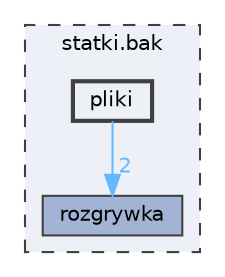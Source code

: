 digraph "statki.bak/pliki"
{
 // LATEX_PDF_SIZE
  bgcolor="transparent";
  edge [fontname=Helvetica,fontsize=10,labelfontname=Helvetica,labelfontsize=10];
  node [fontname=Helvetica,fontsize=10,shape=box,height=0.2,width=0.4];
  compound=true
  subgraph clusterdir_f0e24b85889118eba10333c17e4ebc22 {
    graph [ bgcolor="#edf0f7", pencolor="grey25", label="statki.bak", fontname=Helvetica,fontsize=10 style="filled,dashed", URL="dir_f0e24b85889118eba10333c17e4ebc22.html",tooltip=""]
  dir_a34eb1a9fec2555a808e5a32d0f79042 [label="rozgrywka", fillcolor="#a2b4d6", color="grey25", style="filled", URL="dir_a34eb1a9fec2555a808e5a32d0f79042.html",tooltip=""];
  dir_88060b3ca3ef1d0e207bd3bf6f604b84 [label="pliki", fillcolor="#edf0f7", color="grey25", style="filled,bold", URL="dir_88060b3ca3ef1d0e207bd3bf6f604b84.html",tooltip=""];
  }
  dir_88060b3ca3ef1d0e207bd3bf6f604b84->dir_a34eb1a9fec2555a808e5a32d0f79042 [headlabel="2", labeldistance=1.5 headhref="dir_000012_000014.html" href="dir_000012_000014.html" color="steelblue1" fontcolor="steelblue1"];
}
